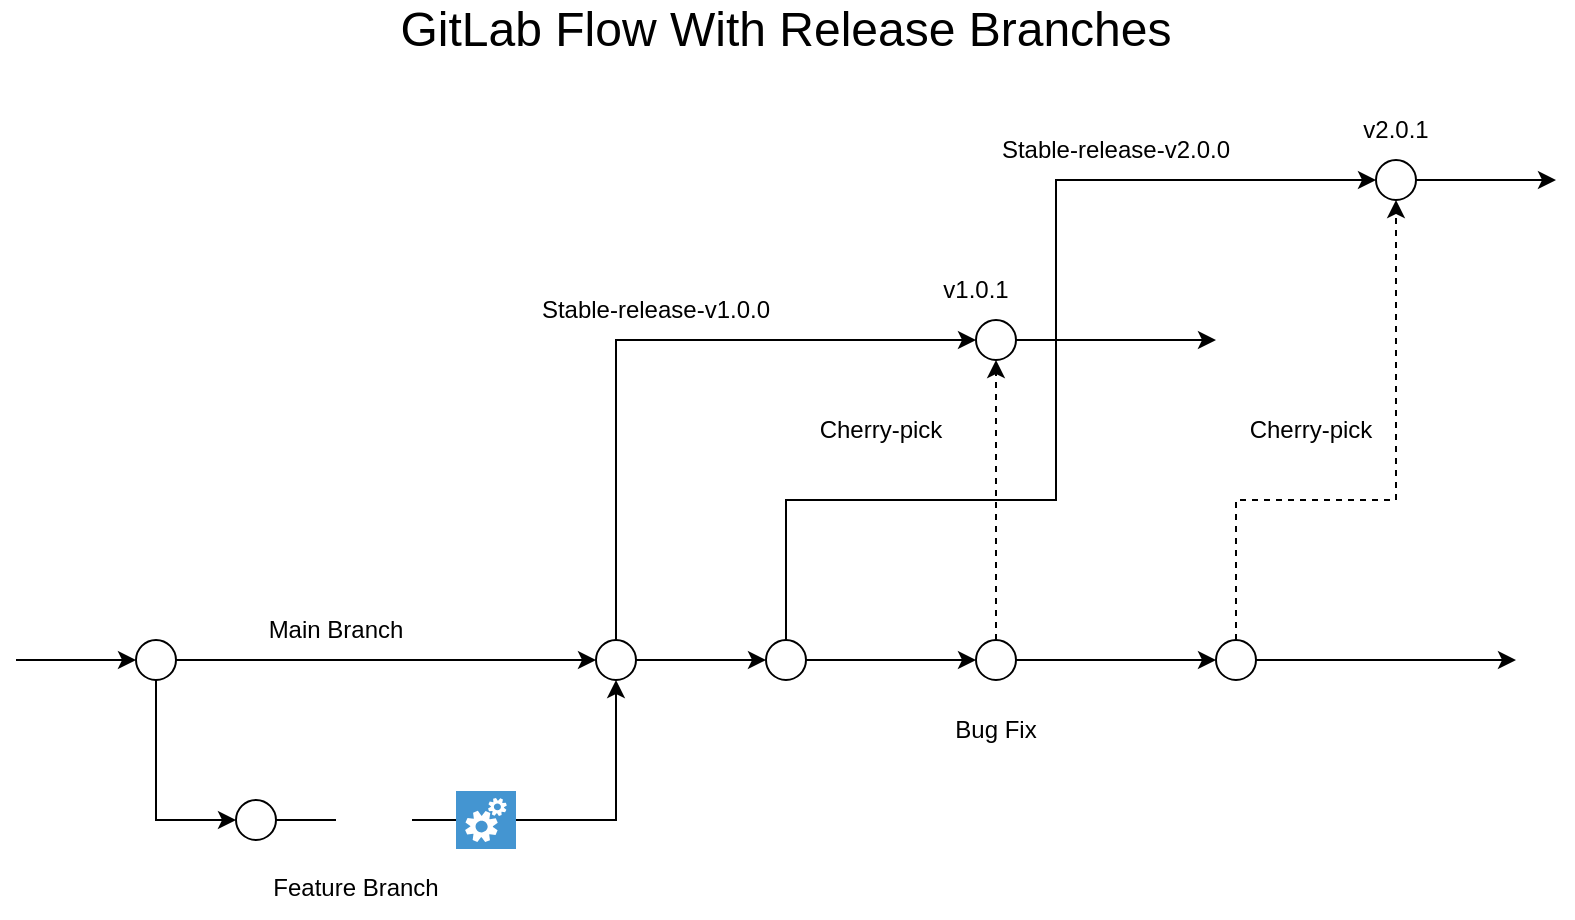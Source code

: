<mxfile version="23.1.5" type="github">
  <diagram name="Page-1" id="JYbs11t9ryjo1EgZ7XiE">
    <mxGraphModel dx="880" dy="401" grid="1" gridSize="10" guides="1" tooltips="1" connect="1" arrows="1" fold="1" page="1" pageScale="1" pageWidth="850" pageHeight="1100" math="0" shadow="0">
      <root>
        <mxCell id="0" />
        <mxCell id="1" parent="0" />
        <mxCell id="swXPmgl8tlThJymdKRV6-1" value="" style="endArrow=classic;html=1;rounded=0;" edge="1" parent="1" target="swXPmgl8tlThJymdKRV6-2">
          <mxGeometry width="50" height="50" relative="1" as="geometry">
            <mxPoint x="40" y="400" as="sourcePoint" />
            <mxPoint x="100" y="400" as="targetPoint" />
          </mxGeometry>
        </mxCell>
        <mxCell id="swXPmgl8tlThJymdKRV6-2" value="" style="ellipse;whiteSpace=wrap;html=1;aspect=fixed;" vertex="1" parent="1">
          <mxGeometry x="100" y="390" width="20" height="20" as="geometry" />
        </mxCell>
        <mxCell id="swXPmgl8tlThJymdKRV6-3" value="" style="endArrow=classic;html=1;rounded=0;exitX=1;exitY=0.5;exitDx=0;exitDy=0;" edge="1" parent="1" source="swXPmgl8tlThJymdKRV6-2" target="swXPmgl8tlThJymdKRV6-4">
          <mxGeometry width="50" height="50" relative="1" as="geometry">
            <mxPoint x="170" y="410" as="sourcePoint" />
            <mxPoint x="280" y="400" as="targetPoint" />
          </mxGeometry>
        </mxCell>
        <mxCell id="swXPmgl8tlThJymdKRV6-4" value="" style="ellipse;whiteSpace=wrap;html=1;aspect=fixed;" vertex="1" parent="1">
          <mxGeometry x="330" y="390" width="20" height="20" as="geometry" />
        </mxCell>
        <mxCell id="swXPmgl8tlThJymdKRV6-5" value="" style="endArrow=classic;html=1;rounded=0;exitX=1;exitY=0.5;exitDx=0;exitDy=0;" edge="1" parent="1" source="swXPmgl8tlThJymdKRV6-4" target="swXPmgl8tlThJymdKRV6-6">
          <mxGeometry width="50" height="50" relative="1" as="geometry">
            <mxPoint x="350" y="400" as="sourcePoint" />
            <mxPoint x="380" y="400" as="targetPoint" />
          </mxGeometry>
        </mxCell>
        <mxCell id="swXPmgl8tlThJymdKRV6-6" value="" style="ellipse;whiteSpace=wrap;html=1;aspect=fixed;" vertex="1" parent="1">
          <mxGeometry x="415" y="390" width="20" height="20" as="geometry" />
        </mxCell>
        <mxCell id="swXPmgl8tlThJymdKRV6-7" value="" style="endArrow=classic;html=1;rounded=0;exitX=1;exitY=0.5;exitDx=0;exitDy=0;" edge="1" parent="1" source="swXPmgl8tlThJymdKRV6-6" target="swXPmgl8tlThJymdKRV6-8">
          <mxGeometry width="50" height="50" relative="1" as="geometry">
            <mxPoint x="440" y="390" as="sourcePoint" />
            <mxPoint x="500" y="400" as="targetPoint" />
          </mxGeometry>
        </mxCell>
        <mxCell id="swXPmgl8tlThJymdKRV6-8" value="" style="ellipse;whiteSpace=wrap;html=1;aspect=fixed;" vertex="1" parent="1">
          <mxGeometry x="520" y="390" width="20" height="20" as="geometry" />
        </mxCell>
        <mxCell id="swXPmgl8tlThJymdKRV6-9" value="" style="endArrow=classic;html=1;rounded=0;exitX=1;exitY=0.5;exitDx=0;exitDy=0;" edge="1" parent="1" source="swXPmgl8tlThJymdKRV6-8" target="swXPmgl8tlThJymdKRV6-10">
          <mxGeometry width="50" height="50" relative="1" as="geometry">
            <mxPoint x="560" y="400" as="sourcePoint" />
            <mxPoint x="620" y="400" as="targetPoint" />
          </mxGeometry>
        </mxCell>
        <mxCell id="swXPmgl8tlThJymdKRV6-10" value="" style="ellipse;whiteSpace=wrap;html=1;aspect=fixed;" vertex="1" parent="1">
          <mxGeometry x="640" y="390" width="20" height="20" as="geometry" />
        </mxCell>
        <mxCell id="swXPmgl8tlThJymdKRV6-11" value="" style="endArrow=classic;html=1;rounded=0;exitX=1;exitY=0.5;exitDx=0;exitDy=0;" edge="1" parent="1" source="swXPmgl8tlThJymdKRV6-10">
          <mxGeometry width="50" height="50" relative="1" as="geometry">
            <mxPoint x="680" y="400" as="sourcePoint" />
            <mxPoint x="790" y="400" as="targetPoint" />
          </mxGeometry>
        </mxCell>
        <mxCell id="swXPmgl8tlThJymdKRV6-14" value="" style="endArrow=classic;html=1;rounded=0;exitX=0.5;exitY=1;exitDx=0;exitDy=0;" edge="1" parent="1" source="swXPmgl8tlThJymdKRV6-2" target="swXPmgl8tlThJymdKRV6-15">
          <mxGeometry width="50" height="50" relative="1" as="geometry">
            <mxPoint x="130" y="480" as="sourcePoint" />
            <mxPoint x="150" y="470" as="targetPoint" />
            <Array as="points">
              <mxPoint x="110" y="480" />
            </Array>
          </mxGeometry>
        </mxCell>
        <mxCell id="swXPmgl8tlThJymdKRV6-15" value="" style="ellipse;whiteSpace=wrap;html=1;aspect=fixed;" vertex="1" parent="1">
          <mxGeometry x="150" y="470" width="20" height="20" as="geometry" />
        </mxCell>
        <mxCell id="swXPmgl8tlThJymdKRV6-16" value="" style="shape=image;html=1;verticalAlign=top;verticalLabelPosition=bottom;labelBackgroundColor=#ffffff;imageAspect=0;aspect=fixed;image=https://cdn4.iconfinder.com/data/icons/socialcones/508/Gitlab-128.png" vertex="1" parent="1">
          <mxGeometry x="200" y="461" width="38" height="38" as="geometry" />
        </mxCell>
        <mxCell id="swXPmgl8tlThJymdKRV6-17" value="" style="endArrow=none;html=1;rounded=0;exitX=1;exitY=0.5;exitDx=0;exitDy=0;entryX=0;entryY=0.5;entryDx=0;entryDy=0;" edge="1" parent="1" source="swXPmgl8tlThJymdKRV6-15" target="swXPmgl8tlThJymdKRV6-16">
          <mxGeometry width="50" height="50" relative="1" as="geometry">
            <mxPoint x="188" y="461" as="sourcePoint" />
            <mxPoint x="238" y="411" as="targetPoint" />
          </mxGeometry>
        </mxCell>
        <mxCell id="swXPmgl8tlThJymdKRV6-18" value="" style="shadow=0;dashed=0;html=1;strokeColor=none;fillColor=#4495D1;labelPosition=center;verticalLabelPosition=bottom;verticalAlign=top;align=center;outlineConnect=0;shape=mxgraph.veeam.automated_testing;" vertex="1" parent="1">
          <mxGeometry x="260" y="465.5" width="30" height="29" as="geometry" />
        </mxCell>
        <mxCell id="swXPmgl8tlThJymdKRV6-19" value="" style="endArrow=none;html=1;rounded=0;" edge="1" parent="1" target="swXPmgl8tlThJymdKRV6-18">
          <mxGeometry width="50" height="50" relative="1" as="geometry">
            <mxPoint x="238" y="480" as="sourcePoint" />
            <mxPoint x="288" y="430" as="targetPoint" />
          </mxGeometry>
        </mxCell>
        <mxCell id="swXPmgl8tlThJymdKRV6-20" value="" style="endArrow=classic;html=1;rounded=0;entryX=0.5;entryY=1;entryDx=0;entryDy=0;" edge="1" parent="1" source="swXPmgl8tlThJymdKRV6-18" target="swXPmgl8tlThJymdKRV6-4">
          <mxGeometry width="50" height="50" relative="1" as="geometry">
            <mxPoint x="300" y="480" as="sourcePoint" />
            <mxPoint x="360" y="430" as="targetPoint" />
            <Array as="points">
              <mxPoint x="340" y="480" />
            </Array>
          </mxGeometry>
        </mxCell>
        <mxCell id="swXPmgl8tlThJymdKRV6-21" value="" style="endArrow=classic;html=1;rounded=0;exitX=0.5;exitY=0;exitDx=0;exitDy=0;" edge="1" parent="1" source="swXPmgl8tlThJymdKRV6-4" target="swXPmgl8tlThJymdKRV6-22">
          <mxGeometry width="50" height="50" relative="1" as="geometry">
            <mxPoint x="400" y="320" as="sourcePoint" />
            <mxPoint x="520" y="240" as="targetPoint" />
            <Array as="points">
              <mxPoint x="340" y="240" />
            </Array>
          </mxGeometry>
        </mxCell>
        <mxCell id="swXPmgl8tlThJymdKRV6-22" value="" style="ellipse;whiteSpace=wrap;html=1;aspect=fixed;" vertex="1" parent="1">
          <mxGeometry x="520" y="230" width="20" height="20" as="geometry" />
        </mxCell>
        <mxCell id="swXPmgl8tlThJymdKRV6-23" value="" style="endArrow=classic;html=1;rounded=0;exitX=0.5;exitY=0;exitDx=0;exitDy=0;entryX=0.5;entryY=1;entryDx=0;entryDy=0;dashed=1;" edge="1" parent="1" source="swXPmgl8tlThJymdKRV6-8" target="swXPmgl8tlThJymdKRV6-22">
          <mxGeometry width="50" height="50" relative="1" as="geometry">
            <mxPoint x="530" y="380" as="sourcePoint" />
            <mxPoint x="580" y="330" as="targetPoint" />
          </mxGeometry>
        </mxCell>
        <mxCell id="swXPmgl8tlThJymdKRV6-24" value="" style="endArrow=classic;html=1;rounded=0;exitX=1;exitY=0.5;exitDx=0;exitDy=0;" edge="1" parent="1" source="swXPmgl8tlThJymdKRV6-22">
          <mxGeometry width="50" height="50" relative="1" as="geometry">
            <mxPoint x="570" y="240" as="sourcePoint" />
            <mxPoint x="640" y="240" as="targetPoint" />
          </mxGeometry>
        </mxCell>
        <mxCell id="swXPmgl8tlThJymdKRV6-25" value="" style="endArrow=classic;html=1;rounded=0;exitX=0.5;exitY=0;exitDx=0;exitDy=0;" edge="1" parent="1" source="swXPmgl8tlThJymdKRV6-6" target="swXPmgl8tlThJymdKRV6-26">
          <mxGeometry width="50" height="50" relative="1" as="geometry">
            <mxPoint x="415" y="390" as="sourcePoint" />
            <mxPoint x="720" y="160" as="targetPoint" />
            <Array as="points">
              <mxPoint x="425" y="320" />
              <mxPoint x="560" y="320" />
              <mxPoint x="560" y="160" />
            </Array>
          </mxGeometry>
        </mxCell>
        <mxCell id="swXPmgl8tlThJymdKRV6-26" value="" style="ellipse;whiteSpace=wrap;html=1;aspect=fixed;" vertex="1" parent="1">
          <mxGeometry x="720" y="150" width="20" height="20" as="geometry" />
        </mxCell>
        <mxCell id="swXPmgl8tlThJymdKRV6-27" value="" style="endArrow=classic;html=1;rounded=0;exitX=1;exitY=0.5;exitDx=0;exitDy=0;" edge="1" parent="1" source="swXPmgl8tlThJymdKRV6-26">
          <mxGeometry width="50" height="50" relative="1" as="geometry">
            <mxPoint x="760" y="160" as="sourcePoint" />
            <mxPoint x="810" y="160" as="targetPoint" />
          </mxGeometry>
        </mxCell>
        <mxCell id="swXPmgl8tlThJymdKRV6-28" value="" style="endArrow=classic;html=1;rounded=0;exitX=0.5;exitY=0;exitDx=0;exitDy=0;entryX=0.5;entryY=1;entryDx=0;entryDy=0;dashed=1;" edge="1" parent="1" source="swXPmgl8tlThJymdKRV6-10" target="swXPmgl8tlThJymdKRV6-26">
          <mxGeometry width="50" height="50" relative="1" as="geometry">
            <mxPoint x="650" y="380" as="sourcePoint" />
            <mxPoint x="700" y="330" as="targetPoint" />
            <Array as="points">
              <mxPoint x="650" y="320" />
              <mxPoint x="730" y="320" />
            </Array>
          </mxGeometry>
        </mxCell>
        <mxCell id="swXPmgl8tlThJymdKRV6-29" value="Main Branch" style="text;html=1;align=center;verticalAlign=middle;whiteSpace=wrap;rounded=0;" vertex="1" parent="1">
          <mxGeometry x="140" y="370" width="120" height="30" as="geometry" />
        </mxCell>
        <mxCell id="swXPmgl8tlThJymdKRV6-30" value="Feature Branch" style="text;html=1;align=center;verticalAlign=middle;whiteSpace=wrap;rounded=0;" vertex="1" parent="1">
          <mxGeometry x="100" y="499" width="220" height="30" as="geometry" />
        </mxCell>
        <mxCell id="swXPmgl8tlThJymdKRV6-31" value="Stable-release-v1.0.0" style="text;html=1;align=center;verticalAlign=middle;whiteSpace=wrap;rounded=0;" vertex="1" parent="1">
          <mxGeometry x="270" y="210" width="180" height="30" as="geometry" />
        </mxCell>
        <mxCell id="swXPmgl8tlThJymdKRV6-32" value="v1.0.1" style="text;html=1;align=center;verticalAlign=middle;whiteSpace=wrap;rounded=0;" vertex="1" parent="1">
          <mxGeometry x="490" y="200" width="60" height="30" as="geometry" />
        </mxCell>
        <mxCell id="swXPmgl8tlThJymdKRV6-33" value="Cherry-pick" style="text;html=1;align=center;verticalAlign=middle;whiteSpace=wrap;rounded=0;" vertex="1" parent="1">
          <mxGeometry x="425" y="270" width="95" height="30" as="geometry" />
        </mxCell>
        <mxCell id="swXPmgl8tlThJymdKRV6-34" value="Cherry-pick" style="text;html=1;align=center;verticalAlign=middle;whiteSpace=wrap;rounded=0;" vertex="1" parent="1">
          <mxGeometry x="640" y="270" width="95" height="30" as="geometry" />
        </mxCell>
        <mxCell id="swXPmgl8tlThJymdKRV6-35" value="Stable-release-v2.0.0" style="text;html=1;align=center;verticalAlign=middle;whiteSpace=wrap;rounded=0;" vertex="1" parent="1">
          <mxGeometry x="500" y="130" width="180" height="30" as="geometry" />
        </mxCell>
        <mxCell id="swXPmgl8tlThJymdKRV6-36" value="v2.0.1" style="text;html=1;align=center;verticalAlign=middle;whiteSpace=wrap;rounded=0;" vertex="1" parent="1">
          <mxGeometry x="700" y="120" width="60" height="30" as="geometry" />
        </mxCell>
        <mxCell id="swXPmgl8tlThJymdKRV6-37" value="Bug Fix" style="text;html=1;align=center;verticalAlign=middle;whiteSpace=wrap;rounded=0;" vertex="1" parent="1">
          <mxGeometry x="500" y="420" width="60" height="30" as="geometry" />
        </mxCell>
        <mxCell id="swXPmgl8tlThJymdKRV6-38" value="GitLab Flow With Release Branches" style="text;html=1;align=center;verticalAlign=middle;whiteSpace=wrap;rounded=0;fontSize=24;" vertex="1" parent="1">
          <mxGeometry x="200" y="70" width="450" height="30" as="geometry" />
        </mxCell>
      </root>
    </mxGraphModel>
  </diagram>
</mxfile>

